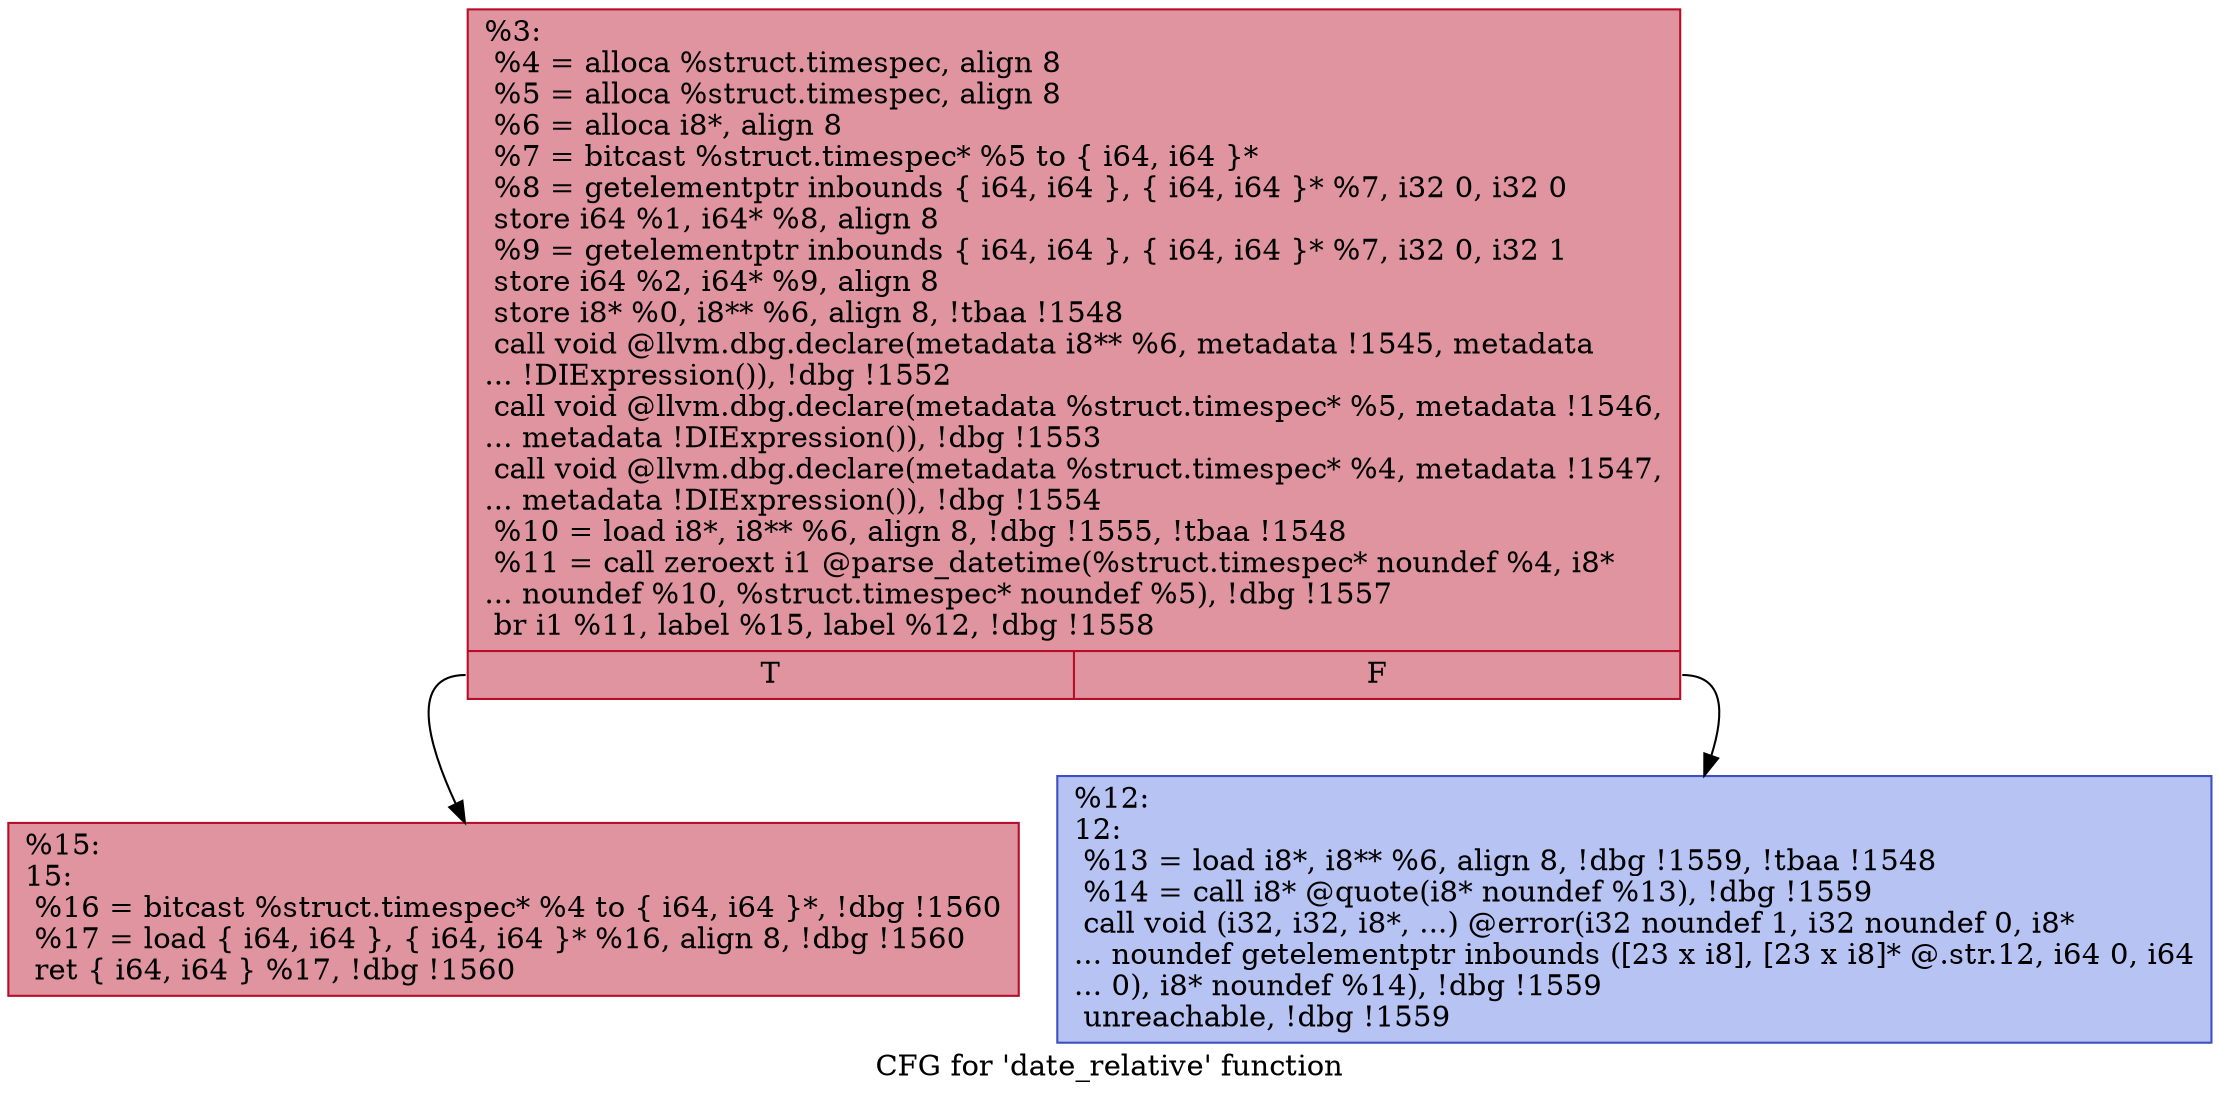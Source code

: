 digraph "CFG for 'date_relative' function" {
	label="CFG for 'date_relative' function";

	Node0xdc96d0 [shape=record,color="#b70d28ff", style=filled, fillcolor="#b70d2870",label="{%3:\l  %4 = alloca %struct.timespec, align 8\l  %5 = alloca %struct.timespec, align 8\l  %6 = alloca i8*, align 8\l  %7 = bitcast %struct.timespec* %5 to \{ i64, i64 \}*\l  %8 = getelementptr inbounds \{ i64, i64 \}, \{ i64, i64 \}* %7, i32 0, i32 0\l  store i64 %1, i64* %8, align 8\l  %9 = getelementptr inbounds \{ i64, i64 \}, \{ i64, i64 \}* %7, i32 0, i32 1\l  store i64 %2, i64* %9, align 8\l  store i8* %0, i8** %6, align 8, !tbaa !1548\l  call void @llvm.dbg.declare(metadata i8** %6, metadata !1545, metadata\l... !DIExpression()), !dbg !1552\l  call void @llvm.dbg.declare(metadata %struct.timespec* %5, metadata !1546,\l... metadata !DIExpression()), !dbg !1553\l  call void @llvm.dbg.declare(metadata %struct.timespec* %4, metadata !1547,\l... metadata !DIExpression()), !dbg !1554\l  %10 = load i8*, i8** %6, align 8, !dbg !1555, !tbaa !1548\l  %11 = call zeroext i1 @parse_datetime(%struct.timespec* noundef %4, i8*\l... noundef %10, %struct.timespec* noundef %5), !dbg !1557\l  br i1 %11, label %15, label %12, !dbg !1558\l|{<s0>T|<s1>F}}"];
	Node0xdc96d0:s0 -> Node0xda6980;
	Node0xdc96d0:s1 -> Node0xda6930;
	Node0xda6930 [shape=record,color="#3d50c3ff", style=filled, fillcolor="#5977e370",label="{%12:\l12:                                               \l  %13 = load i8*, i8** %6, align 8, !dbg !1559, !tbaa !1548\l  %14 = call i8* @quote(i8* noundef %13), !dbg !1559\l  call void (i32, i32, i8*, ...) @error(i32 noundef 1, i32 noundef 0, i8*\l... noundef getelementptr inbounds ([23 x i8], [23 x i8]* @.str.12, i64 0, i64\l... 0), i8* noundef %14), !dbg !1559\l  unreachable, !dbg !1559\l}"];
	Node0xda6980 [shape=record,color="#b70d28ff", style=filled, fillcolor="#b70d2870",label="{%15:\l15:                                               \l  %16 = bitcast %struct.timespec* %4 to \{ i64, i64 \}*, !dbg !1560\l  %17 = load \{ i64, i64 \}, \{ i64, i64 \}* %16, align 8, !dbg !1560\l  ret \{ i64, i64 \} %17, !dbg !1560\l}"];
}
